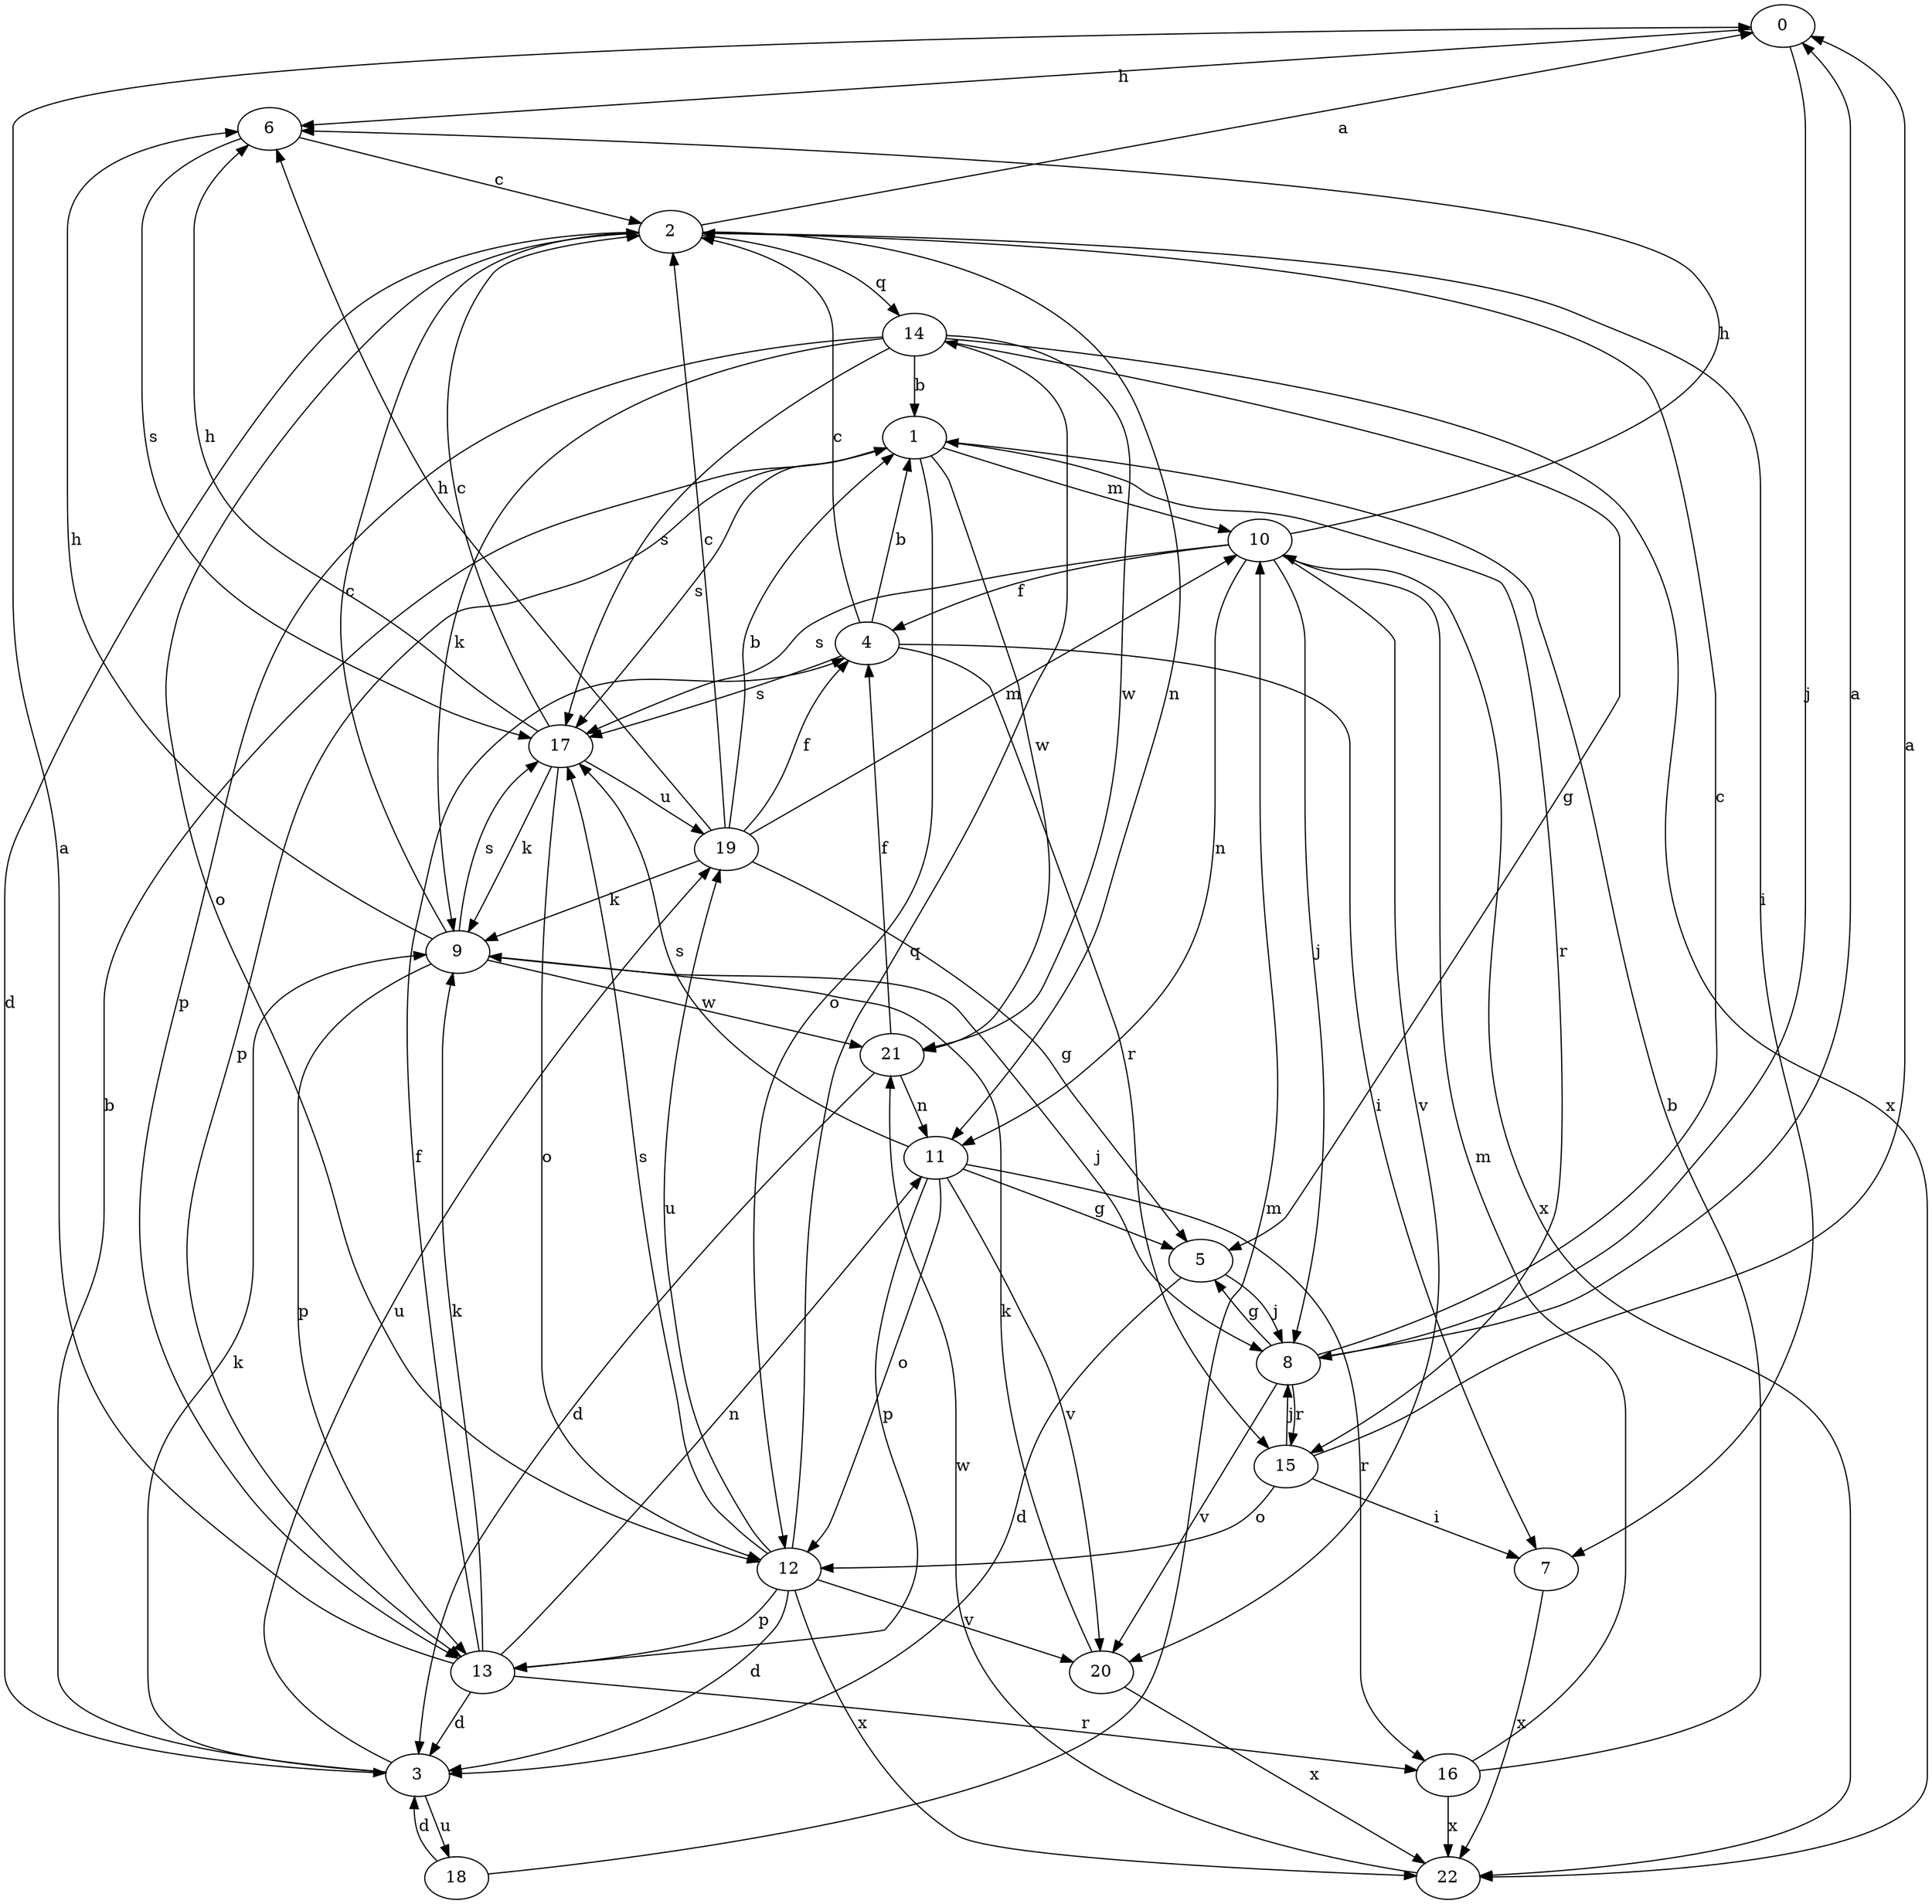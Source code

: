strict digraph  {
0;
1;
2;
3;
4;
5;
6;
7;
8;
9;
10;
11;
12;
13;
14;
15;
16;
17;
18;
19;
20;
21;
22;
0 -> 6  [label=h];
0 -> 8  [label=j];
1 -> 10  [label=m];
1 -> 12  [label=o];
1 -> 13  [label=p];
1 -> 15  [label=r];
1 -> 17  [label=s];
1 -> 21  [label=w];
2 -> 0  [label=a];
2 -> 3  [label=d];
2 -> 7  [label=i];
2 -> 11  [label=n];
2 -> 12  [label=o];
2 -> 14  [label=q];
3 -> 1  [label=b];
3 -> 9  [label=k];
3 -> 18  [label=u];
3 -> 19  [label=u];
4 -> 1  [label=b];
4 -> 2  [label=c];
4 -> 7  [label=i];
4 -> 15  [label=r];
4 -> 17  [label=s];
5 -> 3  [label=d];
5 -> 8  [label=j];
6 -> 2  [label=c];
6 -> 17  [label=s];
7 -> 22  [label=x];
8 -> 0  [label=a];
8 -> 2  [label=c];
8 -> 5  [label=g];
8 -> 15  [label=r];
8 -> 20  [label=v];
9 -> 2  [label=c];
9 -> 6  [label=h];
9 -> 8  [label=j];
9 -> 13  [label=p];
9 -> 17  [label=s];
9 -> 21  [label=w];
10 -> 4  [label=f];
10 -> 6  [label=h];
10 -> 8  [label=j];
10 -> 11  [label=n];
10 -> 17  [label=s];
10 -> 20  [label=v];
10 -> 22  [label=x];
11 -> 5  [label=g];
11 -> 12  [label=o];
11 -> 13  [label=p];
11 -> 16  [label=r];
11 -> 17  [label=s];
11 -> 20  [label=v];
12 -> 3  [label=d];
12 -> 13  [label=p];
12 -> 14  [label=q];
12 -> 17  [label=s];
12 -> 19  [label=u];
12 -> 20  [label=v];
12 -> 22  [label=x];
13 -> 0  [label=a];
13 -> 3  [label=d];
13 -> 4  [label=f];
13 -> 9  [label=k];
13 -> 11  [label=n];
13 -> 16  [label=r];
14 -> 1  [label=b];
14 -> 5  [label=g];
14 -> 9  [label=k];
14 -> 13  [label=p];
14 -> 17  [label=s];
14 -> 21  [label=w];
14 -> 22  [label=x];
15 -> 0  [label=a];
15 -> 7  [label=i];
15 -> 8  [label=j];
15 -> 12  [label=o];
16 -> 1  [label=b];
16 -> 10  [label=m];
16 -> 22  [label=x];
17 -> 2  [label=c];
17 -> 6  [label=h];
17 -> 9  [label=k];
17 -> 12  [label=o];
17 -> 19  [label=u];
18 -> 3  [label=d];
18 -> 10  [label=m];
19 -> 1  [label=b];
19 -> 2  [label=c];
19 -> 4  [label=f];
19 -> 5  [label=g];
19 -> 6  [label=h];
19 -> 9  [label=k];
19 -> 10  [label=m];
20 -> 9  [label=k];
20 -> 22  [label=x];
21 -> 3  [label=d];
21 -> 4  [label=f];
21 -> 11  [label=n];
22 -> 21  [label=w];
}
